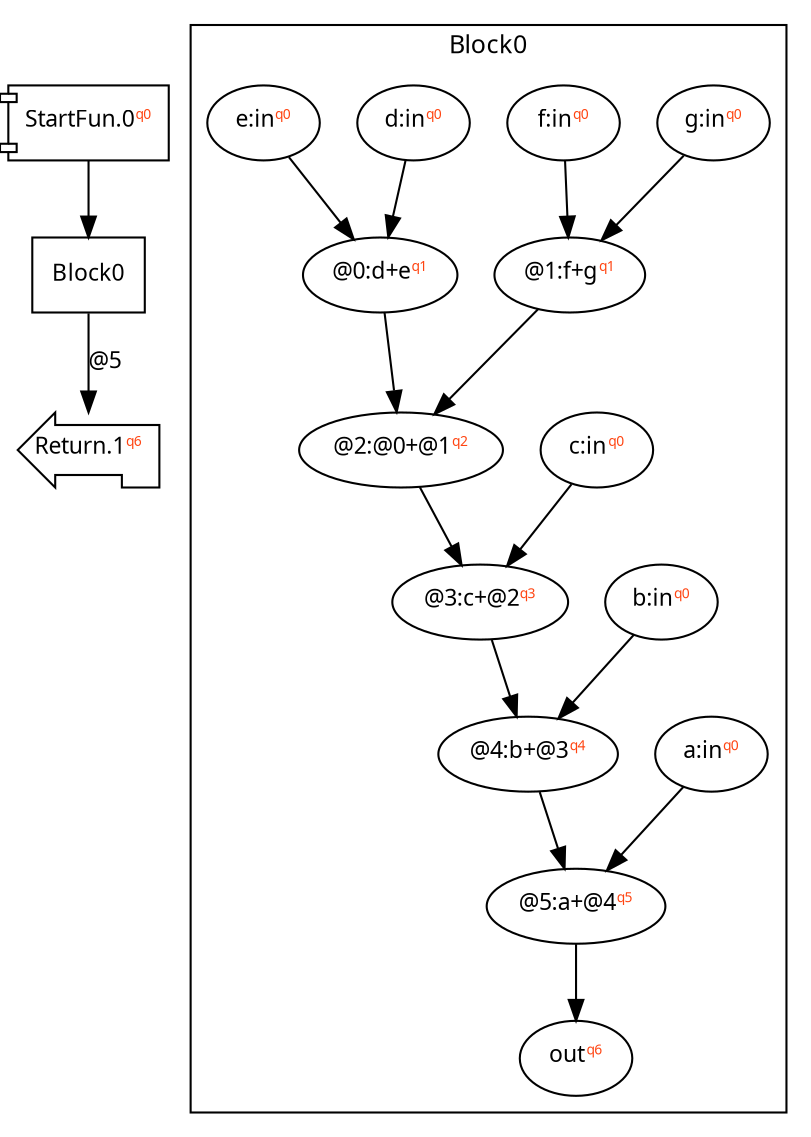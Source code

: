 digraph Program_ {
graph [fontname = "Monaco", fontsize = 12, ranksep = 0.5];
node [shape = box, fontname = "Monaco", fontsize = 11; colorscheme = pastel19];
edge [fontname = "Monaco", fontsize = 11; colorscheme = pastel19];
Jump0[label = <StartFun.0<font color="#ff4411" point-size="8"><sup>q0</sup></font>>; shape = component];
Jump0 -> Block0;
Jump1[label = <Return.1<font color="#ff4411" point-size="8"><sup>q6</sup></font>>; shape = lpromoter];
Block0 -> Jump1 [label="@5"];
Block0 [label = "Block0"];
subgraph cluster_dfg_Block0{
node [shape = oval];
label = "Block0";
ndBlock0_0 [label=<g:in<font color="#ff4411" point-size="8"><sup>q0</sup></font>>];ndBlock0_1 [label=<f:in<font color="#ff4411" point-size="8"><sup>q0</sup></font>>];ndBlock0_2 [label=<a:in<font color="#ff4411" point-size="8"><sup>q0</sup></font>>];ndBlock0_3 [label=<b:in<font color="#ff4411" point-size="8"><sup>q0</sup></font>>];ndBlock0_4 [label=<@5:a+@4<font color="#ff4411" point-size="8"><sup>q5</sup></font>>];ndBlock0_5 [label=<@0:d+e<font color="#ff4411" point-size="8"><sup>q1</sup></font>>];ndBlock0_6 [label=<d:in<font color="#ff4411" point-size="8"><sup>q0</sup></font>>];ndBlock0_7 [label=<@1:f+g<font color="#ff4411" point-size="8"><sup>q1</sup></font>>];ndBlock0_8 [label=<c:in<font color="#ff4411" point-size="8"><sup>q0</sup></font>>];ndBlock0_9 [label=<out<font color="#ff4411" point-size="8"><sup>q6</sup></font>>];ndBlock0_10 [label=<@4:b+@3<font color="#ff4411" point-size="8"><sup>q4</sup></font>>];ndBlock0_11 [label=<@2:@0+@1<font color="#ff4411" point-size="8"><sup>q2</sup></font>>];ndBlock0_12 [label=<e:in<font color="#ff4411" point-size="8"><sup>q0</sup></font>>];ndBlock0_13 [label=<@3:c+@2<font color="#ff4411" point-size="8"><sup>q3</sup></font>>];ndBlock0_3 -> ndBlock0_10; ndBlock0_13 -> ndBlock0_10; ndBlock0_0 -> ndBlock0_7; ndBlock0_1 -> ndBlock0_7; ndBlock0_5 -> ndBlock0_11; ndBlock0_7 -> ndBlock0_11; ndBlock0_8 -> ndBlock0_13; ndBlock0_11 -> ndBlock0_13; ndBlock0_4 -> ndBlock0_9; ndBlock0_2 -> ndBlock0_4; ndBlock0_10 -> ndBlock0_4; ndBlock0_6 -> ndBlock0_5; ndBlock0_12 -> ndBlock0_5; }}
